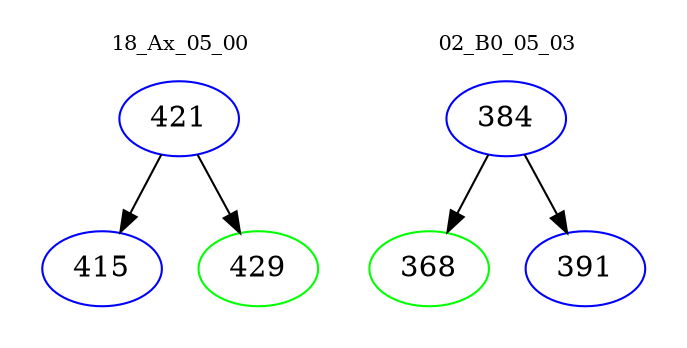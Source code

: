 digraph{
subgraph cluster_0 {
color = white
label = "18_Ax_05_00";
fontsize=10;
T0_421 [label="421", color="blue"]
T0_421 -> T0_415 [color="black"]
T0_415 [label="415", color="blue"]
T0_421 -> T0_429 [color="black"]
T0_429 [label="429", color="green"]
}
subgraph cluster_1 {
color = white
label = "02_B0_05_03";
fontsize=10;
T1_384 [label="384", color="blue"]
T1_384 -> T1_368 [color="black"]
T1_368 [label="368", color="green"]
T1_384 -> T1_391 [color="black"]
T1_391 [label="391", color="blue"]
}
}
